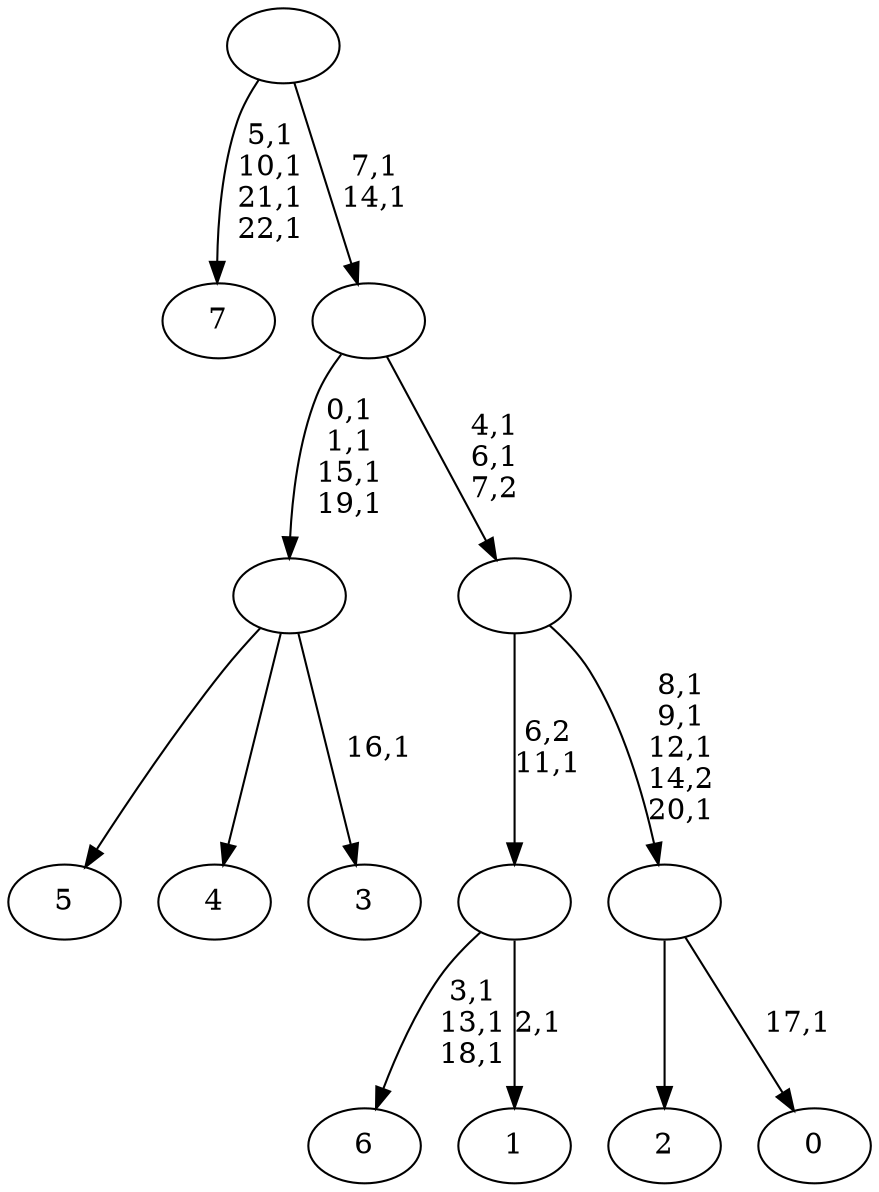 digraph T {
	31 [label="7"]
	26 [label="6"]
	22 [label="5"]
	21 [label="4"]
	20 [label="3"]
	18 [label=""]
	14 [label="2"]
	13 [label="1"]
	11 [label=""]
	10 [label="0"]
	8 [label=""]
	4 [label=""]
	2 [label=""]
	0 [label=""]
	18 -> 20 [label="16,1"]
	18 -> 22 [label=""]
	18 -> 21 [label=""]
	11 -> 13 [label="2,1"]
	11 -> 26 [label="3,1\n13,1\n18,1"]
	8 -> 10 [label="17,1"]
	8 -> 14 [label=""]
	4 -> 8 [label="8,1\n9,1\n12,1\n14,2\n20,1"]
	4 -> 11 [label="6,2\n11,1"]
	2 -> 4 [label="4,1\n6,1\n7,2"]
	2 -> 18 [label="0,1\n1,1\n15,1\n19,1"]
	0 -> 2 [label="7,1\n14,1"]
	0 -> 31 [label="5,1\n10,1\n21,1\n22,1"]
}
